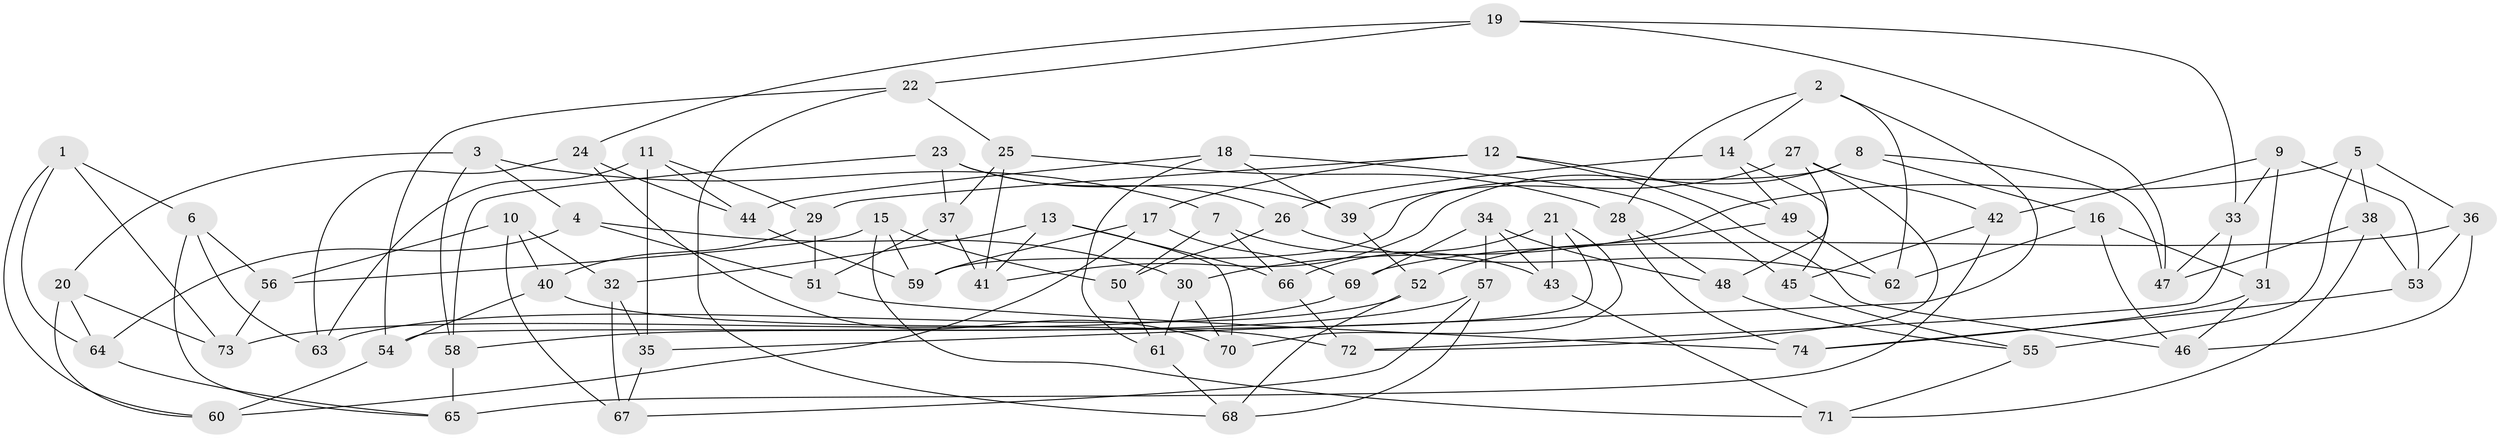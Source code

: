 // coarse degree distribution, {11: 0.034482758620689655, 5: 0.10344827586206896, 8: 0.10344827586206896, 6: 0.27586206896551724, 4: 0.27586206896551724, 9: 0.10344827586206896, 7: 0.034482758620689655, 13: 0.034482758620689655, 3: 0.034482758620689655}
// Generated by graph-tools (version 1.1) at 2025/20/03/04/25 18:20:30]
// undirected, 74 vertices, 148 edges
graph export_dot {
graph [start="1"]
  node [color=gray90,style=filled];
  1;
  2;
  3;
  4;
  5;
  6;
  7;
  8;
  9;
  10;
  11;
  12;
  13;
  14;
  15;
  16;
  17;
  18;
  19;
  20;
  21;
  22;
  23;
  24;
  25;
  26;
  27;
  28;
  29;
  30;
  31;
  32;
  33;
  34;
  35;
  36;
  37;
  38;
  39;
  40;
  41;
  42;
  43;
  44;
  45;
  46;
  47;
  48;
  49;
  50;
  51;
  52;
  53;
  54;
  55;
  56;
  57;
  58;
  59;
  60;
  61;
  62;
  63;
  64;
  65;
  66;
  67;
  68;
  69;
  70;
  71;
  72;
  73;
  74;
  1 -- 64;
  1 -- 73;
  1 -- 6;
  1 -- 60;
  2 -- 14;
  2 -- 62;
  2 -- 35;
  2 -- 28;
  3 -- 20;
  3 -- 4;
  3 -- 58;
  3 -- 7;
  4 -- 64;
  4 -- 30;
  4 -- 51;
  5 -- 36;
  5 -- 30;
  5 -- 38;
  5 -- 55;
  6 -- 65;
  6 -- 56;
  6 -- 63;
  7 -- 66;
  7 -- 43;
  7 -- 50;
  8 -- 16;
  8 -- 59;
  8 -- 47;
  8 -- 41;
  9 -- 33;
  9 -- 42;
  9 -- 31;
  9 -- 53;
  10 -- 32;
  10 -- 67;
  10 -- 56;
  10 -- 40;
  11 -- 29;
  11 -- 35;
  11 -- 63;
  11 -- 44;
  12 -- 29;
  12 -- 46;
  12 -- 17;
  12 -- 49;
  13 -- 32;
  13 -- 41;
  13 -- 70;
  13 -- 66;
  14 -- 45;
  14 -- 49;
  14 -- 26;
  15 -- 56;
  15 -- 71;
  15 -- 59;
  15 -- 50;
  16 -- 46;
  16 -- 31;
  16 -- 62;
  17 -- 69;
  17 -- 59;
  17 -- 60;
  18 -- 45;
  18 -- 61;
  18 -- 44;
  18 -- 39;
  19 -- 24;
  19 -- 22;
  19 -- 33;
  19 -- 47;
  20 -- 73;
  20 -- 64;
  20 -- 60;
  21 -- 43;
  21 -- 66;
  21 -- 70;
  21 -- 54;
  22 -- 25;
  22 -- 68;
  22 -- 54;
  23 -- 37;
  23 -- 39;
  23 -- 26;
  23 -- 58;
  24 -- 70;
  24 -- 63;
  24 -- 44;
  25 -- 28;
  25 -- 41;
  25 -- 37;
  26 -- 50;
  26 -- 62;
  27 -- 42;
  27 -- 39;
  27 -- 72;
  27 -- 48;
  28 -- 74;
  28 -- 48;
  29 -- 40;
  29 -- 51;
  30 -- 70;
  30 -- 61;
  31 -- 74;
  31 -- 46;
  32 -- 35;
  32 -- 67;
  33 -- 72;
  33 -- 47;
  34 -- 69;
  34 -- 43;
  34 -- 48;
  34 -- 57;
  35 -- 67;
  36 -- 46;
  36 -- 69;
  36 -- 53;
  37 -- 51;
  37 -- 41;
  38 -- 71;
  38 -- 53;
  38 -- 47;
  39 -- 52;
  40 -- 54;
  40 -- 72;
  42 -- 65;
  42 -- 45;
  43 -- 71;
  44 -- 59;
  45 -- 55;
  48 -- 55;
  49 -- 52;
  49 -- 62;
  50 -- 61;
  51 -- 74;
  52 -- 68;
  52 -- 63;
  53 -- 74;
  54 -- 60;
  55 -- 71;
  56 -- 73;
  57 -- 58;
  57 -- 68;
  57 -- 67;
  58 -- 65;
  61 -- 68;
  64 -- 65;
  66 -- 72;
  69 -- 73;
}
